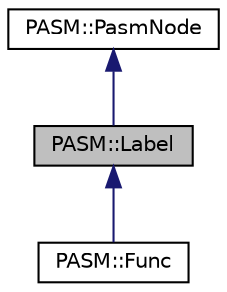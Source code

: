 digraph "PASM::Label"
{
  edge [fontname="Helvetica",fontsize="10",labelfontname="Helvetica",labelfontsize="10"];
  node [fontname="Helvetica",fontsize="10",shape=record];
  Node0 [label="PASM::Label",height=0.2,width=0.4,color="black", fillcolor="grey75", style="filled", fontcolor="black"];
  Node1 -> Node0 [dir="back",color="midnightblue",fontsize="10",style="solid"];
  Node1 [label="PASM::PasmNode",height=0.2,width=0.4,color="black", fillcolor="white", style="filled",URL="$classPASM_1_1PasmNode.html"];
  Node0 -> Node2 [dir="back",color="midnightblue",fontsize="10",style="solid"];
  Node2 [label="PASM::Func",height=0.2,width=0.4,color="black", fillcolor="white", style="filled",URL="$classPASM_1_1Func.html"];
}
